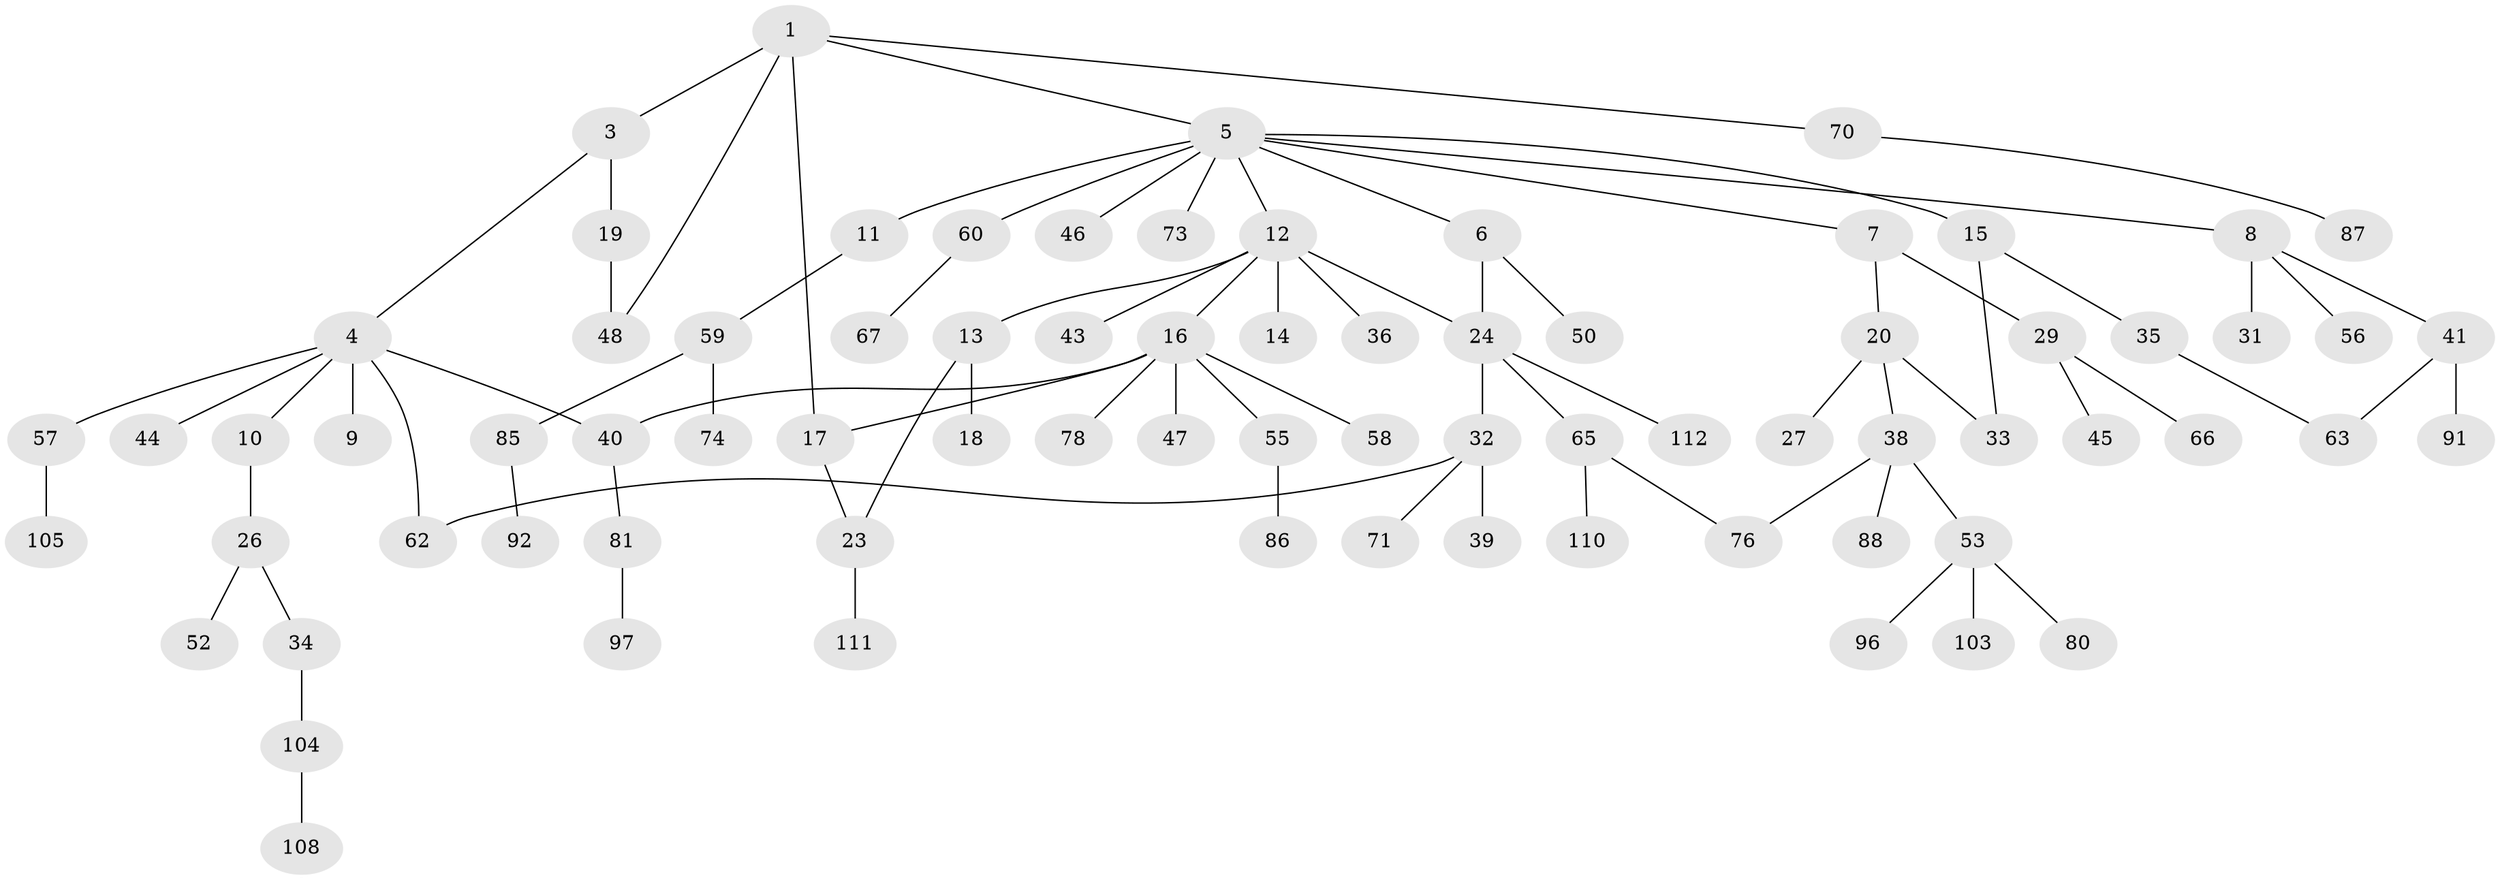 // original degree distribution, {3: 0.16964285714285715, 4: 0.09821428571428571, 6: 0.017857142857142856, 11: 0.008928571428571428, 5: 0.017857142857142856, 2: 0.20535714285714285, 7: 0.008928571428571428, 1: 0.4732142857142857}
// Generated by graph-tools (version 1.1) at 2025/10/02/27/25 16:10:54]
// undirected, 77 vertices, 85 edges
graph export_dot {
graph [start="1"]
  node [color=gray90,style=filled];
  1 [super="+2"];
  3 [super="+83"];
  4 [super="+30"];
  5 [super="+54"];
  6;
  7 [super="+25"];
  8 [super="+106"];
  9 [super="+109"];
  10 [super="+102"];
  11;
  12 [super="+107"];
  13 [super="+21"];
  14;
  15 [super="+28"];
  16 [super="+95"];
  17 [super="+61"];
  18;
  19 [super="+101"];
  20 [super="+22"];
  23 [super="+82"];
  24;
  26;
  27;
  29 [super="+75"];
  31;
  32 [super="+42"];
  33 [super="+77"];
  34 [super="+37"];
  35;
  36;
  38 [super="+49"];
  39;
  40;
  41 [super="+51"];
  43;
  44;
  45;
  46;
  47;
  48 [super="+93"];
  50;
  52;
  53 [super="+72"];
  55 [super="+69"];
  56 [super="+64"];
  57 [super="+89"];
  58 [super="+94"];
  59;
  60;
  62 [super="+90"];
  63 [super="+84"];
  65 [super="+79"];
  66 [super="+68"];
  67;
  70 [super="+100"];
  71;
  73;
  74;
  76;
  78;
  80;
  81 [super="+98"];
  85 [super="+99"];
  86;
  87;
  88;
  91;
  92;
  96;
  97;
  103;
  104;
  105;
  108;
  110;
  111;
  112;
  1 -- 5;
  1 -- 17;
  1 -- 48;
  1 -- 3;
  1 -- 70;
  3 -- 4;
  3 -- 19;
  4 -- 9;
  4 -- 10;
  4 -- 40;
  4 -- 62;
  4 -- 57;
  4 -- 44;
  5 -- 6;
  5 -- 7;
  5 -- 8;
  5 -- 11;
  5 -- 12;
  5 -- 15;
  5 -- 46;
  5 -- 60;
  5 -- 73;
  6 -- 24;
  6 -- 50;
  7 -- 20;
  7 -- 29;
  8 -- 31;
  8 -- 41;
  8 -- 56;
  10 -- 26;
  11 -- 59;
  12 -- 13;
  12 -- 14;
  12 -- 16;
  12 -- 36;
  12 -- 43;
  12 -- 24;
  13 -- 18;
  13 -- 23;
  15 -- 35;
  15 -- 33;
  16 -- 47;
  16 -- 55;
  16 -- 58;
  16 -- 78;
  16 -- 17;
  16 -- 40;
  17 -- 23;
  19 -- 48;
  20 -- 27;
  20 -- 33;
  20 -- 38;
  23 -- 111;
  24 -- 32;
  24 -- 65;
  24 -- 112;
  26 -- 34;
  26 -- 52;
  29 -- 45;
  29 -- 66;
  32 -- 39;
  32 -- 71;
  32 -- 62;
  34 -- 104;
  35 -- 63;
  38 -- 88;
  38 -- 76;
  38 -- 53;
  40 -- 81;
  41 -- 91;
  41 -- 63;
  53 -- 80;
  53 -- 96;
  53 -- 103;
  55 -- 86;
  57 -- 105;
  59 -- 74;
  59 -- 85;
  60 -- 67;
  65 -- 110;
  65 -- 76;
  70 -- 87;
  81 -- 97;
  85 -- 92;
  104 -- 108;
}
